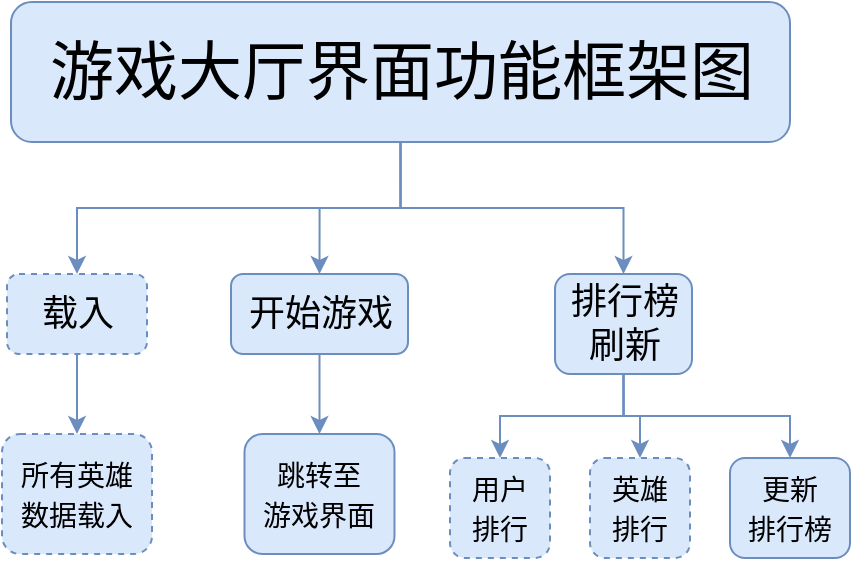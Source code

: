 <mxfile version="20.5.1" type="github">
  <diagram id="QyvoJ7iB64qHbw9t7cfs" name="第 1 页">
    <mxGraphModel dx="1209" dy="740" grid="1" gridSize="10" guides="1" tooltips="1" connect="1" arrows="1" fold="1" page="1" pageScale="1" pageWidth="827" pageHeight="1169" math="0" shadow="0">
      <root>
        <mxCell id="0" />
        <mxCell id="1" parent="0" />
        <mxCell id="oOV4uAgmonsFJPLMSGPg-2" style="edgeStyle=orthogonalEdgeStyle;rounded=0;orthogonalLoop=1;jettySize=auto;html=1;exitX=0.5;exitY=1;exitDx=0;exitDy=0;entryX=0.5;entryY=0;entryDx=0;entryDy=0;fontFamily=Times New Roman;fontSize=16;fillColor=#dae8fc;strokeColor=#6c8ebf;" edge="1" parent="1" source="oOV4uAgmonsFJPLMSGPg-5" target="oOV4uAgmonsFJPLMSGPg-9">
          <mxGeometry relative="1" as="geometry" />
        </mxCell>
        <mxCell id="oOV4uAgmonsFJPLMSGPg-3" style="edgeStyle=orthogonalEdgeStyle;rounded=0;orthogonalLoop=1;jettySize=auto;html=1;fontFamily=Times New Roman;fontSize=16;fillColor=#dae8fc;strokeColor=#6c8ebf;" edge="1" parent="1" source="oOV4uAgmonsFJPLMSGPg-5" target="oOV4uAgmonsFJPLMSGPg-13">
          <mxGeometry relative="1" as="geometry" />
        </mxCell>
        <mxCell id="oOV4uAgmonsFJPLMSGPg-4" style="edgeStyle=orthogonalEdgeStyle;rounded=0;orthogonalLoop=1;jettySize=auto;html=1;entryX=0.5;entryY=0;entryDx=0;entryDy=0;fontFamily=Times New Roman;fontSize=16;fillColor=#dae8fc;strokeColor=#6c8ebf;" edge="1" parent="1" source="oOV4uAgmonsFJPLMSGPg-5" target="oOV4uAgmonsFJPLMSGPg-7">
          <mxGeometry relative="1" as="geometry" />
        </mxCell>
        <mxCell id="oOV4uAgmonsFJPLMSGPg-5" value="游戏大厅界面功能框架图" style="rounded=1;whiteSpace=wrap;html=1;fontFamily=Times New Roman;fontSize=32;fillColor=#dae8fc;strokeColor=#6c8ebf;" vertex="1" parent="1">
          <mxGeometry x="260.5" y="250" width="389.5" height="70" as="geometry" />
        </mxCell>
        <mxCell id="oOV4uAgmonsFJPLMSGPg-6" style="edgeStyle=orthogonalEdgeStyle;rounded=0;orthogonalLoop=1;jettySize=auto;html=1;fontFamily=Times New Roman;fontSize=16;fillColor=#dae8fc;strokeColor=#6c8ebf;" edge="1" parent="1" source="oOV4uAgmonsFJPLMSGPg-7" target="oOV4uAgmonsFJPLMSGPg-14">
          <mxGeometry relative="1" as="geometry" />
        </mxCell>
        <mxCell id="oOV4uAgmonsFJPLMSGPg-7" value="&lt;span style=&quot;font-size: 18px;&quot;&gt;载入&lt;/span&gt;" style="rounded=1;whiteSpace=wrap;html=1;fontFamily=Times New Roman;fontSize=16;dashed=1;fillColor=#dae8fc;strokeColor=#6c8ebf;" vertex="1" parent="1">
          <mxGeometry x="258.5" y="386" width="70" height="40" as="geometry" />
        </mxCell>
        <mxCell id="oOV4uAgmonsFJPLMSGPg-8" style="edgeStyle=orthogonalEdgeStyle;rounded=0;orthogonalLoop=1;jettySize=auto;html=1;exitX=0.5;exitY=1;exitDx=0;exitDy=0;fontFamily=Times New Roman;fontSize=18;fillColor=#dae8fc;strokeColor=#6c8ebf;" edge="1" parent="1" source="oOV4uAgmonsFJPLMSGPg-9" target="oOV4uAgmonsFJPLMSGPg-15">
          <mxGeometry relative="1" as="geometry" />
        </mxCell>
        <mxCell id="oOV4uAgmonsFJPLMSGPg-9" value="&lt;span style=&quot;font-size: 18px;&quot;&gt;开始游戏&lt;/span&gt;" style="rounded=1;whiteSpace=wrap;html=1;fontFamily=Times New Roman;fontSize=16;fillColor=#dae8fc;strokeColor=#6c8ebf;" vertex="1" parent="1">
          <mxGeometry x="370.5" y="386" width="88.5" height="40" as="geometry" />
        </mxCell>
        <mxCell id="oOV4uAgmonsFJPLMSGPg-11" style="edgeStyle=orthogonalEdgeStyle;rounded=0;orthogonalLoop=1;jettySize=auto;html=1;entryX=0.5;entryY=0;entryDx=0;entryDy=0;fontFamily=Times New Roman;fontSize=18;fillColor=#dae8fc;strokeColor=#6c8ebf;" edge="1" parent="1" source="oOV4uAgmonsFJPLMSGPg-13" target="oOV4uAgmonsFJPLMSGPg-17">
          <mxGeometry relative="1" as="geometry" />
        </mxCell>
        <mxCell id="oOV4uAgmonsFJPLMSGPg-28" style="edgeStyle=orthogonalEdgeStyle;rounded=0;orthogonalLoop=1;jettySize=auto;html=1;exitX=0.5;exitY=1;exitDx=0;exitDy=0;entryX=0.5;entryY=0;entryDx=0;entryDy=0;fillColor=#dae8fc;strokeColor=#6c8ebf;" edge="1" parent="1" source="oOV4uAgmonsFJPLMSGPg-13" target="oOV4uAgmonsFJPLMSGPg-27">
          <mxGeometry relative="1" as="geometry" />
        </mxCell>
        <mxCell id="oOV4uAgmonsFJPLMSGPg-29" style="edgeStyle=orthogonalEdgeStyle;rounded=0;orthogonalLoop=1;jettySize=auto;html=1;exitX=0.5;exitY=1;exitDx=0;exitDy=0;entryX=0.5;entryY=0;entryDx=0;entryDy=0;fillColor=#dae8fc;strokeColor=#6c8ebf;" edge="1" parent="1" source="oOV4uAgmonsFJPLMSGPg-13" target="oOV4uAgmonsFJPLMSGPg-16">
          <mxGeometry relative="1" as="geometry" />
        </mxCell>
        <mxCell id="oOV4uAgmonsFJPLMSGPg-13" value="&lt;font style=&quot;font-size: 18px;&quot;&gt;排行榜刷新&lt;/font&gt;" style="rounded=1;whiteSpace=wrap;html=1;fontFamily=Times New Roman;fontSize=16;fillColor=#dae8fc;strokeColor=#6c8ebf;" vertex="1" parent="1">
          <mxGeometry x="532.5" y="386" width="68.5" height="50" as="geometry" />
        </mxCell>
        <mxCell id="oOV4uAgmonsFJPLMSGPg-14" value="&lt;font style=&quot;font-size: 14px;&quot;&gt;所有英雄&lt;br&gt;数据载入&lt;/font&gt;" style="rounded=1;whiteSpace=wrap;html=1;fontFamily=Times New Roman;fontSize=16;dashed=1;fillColor=#dae8fc;strokeColor=#6c8ebf;" vertex="1" parent="1">
          <mxGeometry x="256" y="466" width="75" height="60" as="geometry" />
        </mxCell>
        <mxCell id="oOV4uAgmonsFJPLMSGPg-15" value="&lt;span style=&quot;font-size: 14px;&quot;&gt;跳转至&lt;br&gt;游戏界面&lt;/span&gt;" style="rounded=1;whiteSpace=wrap;html=1;fontFamily=Times New Roman;fontSize=16;fillColor=#dae8fc;strokeColor=#6c8ebf;" vertex="1" parent="1">
          <mxGeometry x="377.25" y="466" width="75" height="60" as="geometry" />
        </mxCell>
        <mxCell id="oOV4uAgmonsFJPLMSGPg-16" value="&lt;span style=&quot;font-size: 14px;&quot;&gt;用户&lt;br&gt;排行&lt;br&gt;&lt;/span&gt;" style="rounded=1;whiteSpace=wrap;html=1;fontFamily=Times New Roman;fontSize=16;dashed=1;fillColor=#dae8fc;strokeColor=#6c8ebf;" vertex="1" parent="1">
          <mxGeometry x="480" y="478" width="50" height="50" as="geometry" />
        </mxCell>
        <mxCell id="oOV4uAgmonsFJPLMSGPg-17" value="&lt;span style=&quot;font-size: 14px;&quot;&gt;英雄&lt;br&gt;排行&lt;/span&gt;" style="rounded=1;whiteSpace=wrap;html=1;fontFamily=Times New Roman;fontSize=16;dashed=1;fillColor=#dae8fc;strokeColor=#6c8ebf;" vertex="1" parent="1">
          <mxGeometry x="550" y="478" width="50" height="50" as="geometry" />
        </mxCell>
        <mxCell id="oOV4uAgmonsFJPLMSGPg-27" value="&lt;span style=&quot;font-size: 14px;&quot;&gt;更新&lt;br&gt;排行榜&lt;/span&gt;" style="rounded=1;whiteSpace=wrap;html=1;fontFamily=Times New Roman;fontSize=16;fillColor=#dae8fc;strokeColor=#6c8ebf;" vertex="1" parent="1">
          <mxGeometry x="620" y="478" width="60" height="50" as="geometry" />
        </mxCell>
      </root>
    </mxGraphModel>
  </diagram>
</mxfile>
